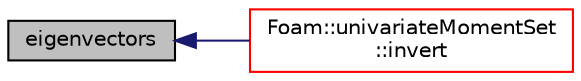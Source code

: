 digraph "eigenvectors"
{
  bgcolor="transparent";
  edge [fontname="Helvetica",fontsize="10",labelfontname="Helvetica",labelfontsize="10"];
  node [fontname="Helvetica",fontsize="10",shape=record];
  rankdir="LR";
  Node1 [label="eigenvectors",height=0.2,width=0.4,color="black", fillcolor="grey75", style="filled" fontcolor="black"];
  Node1 -> Node2 [dir="back",color="midnightblue",fontsize="10",style="solid",fontname="Helvetica"];
  Node2 [label="Foam::univariateMomentSet\l::invert",height=0.2,width=0.4,color="red",URL="$d2/dee/a00049.html#a7fa1616cc61c19a5efcc863c950f7f30",tooltip="Invert the set of moments to compute weights and abscissae. "];
}
